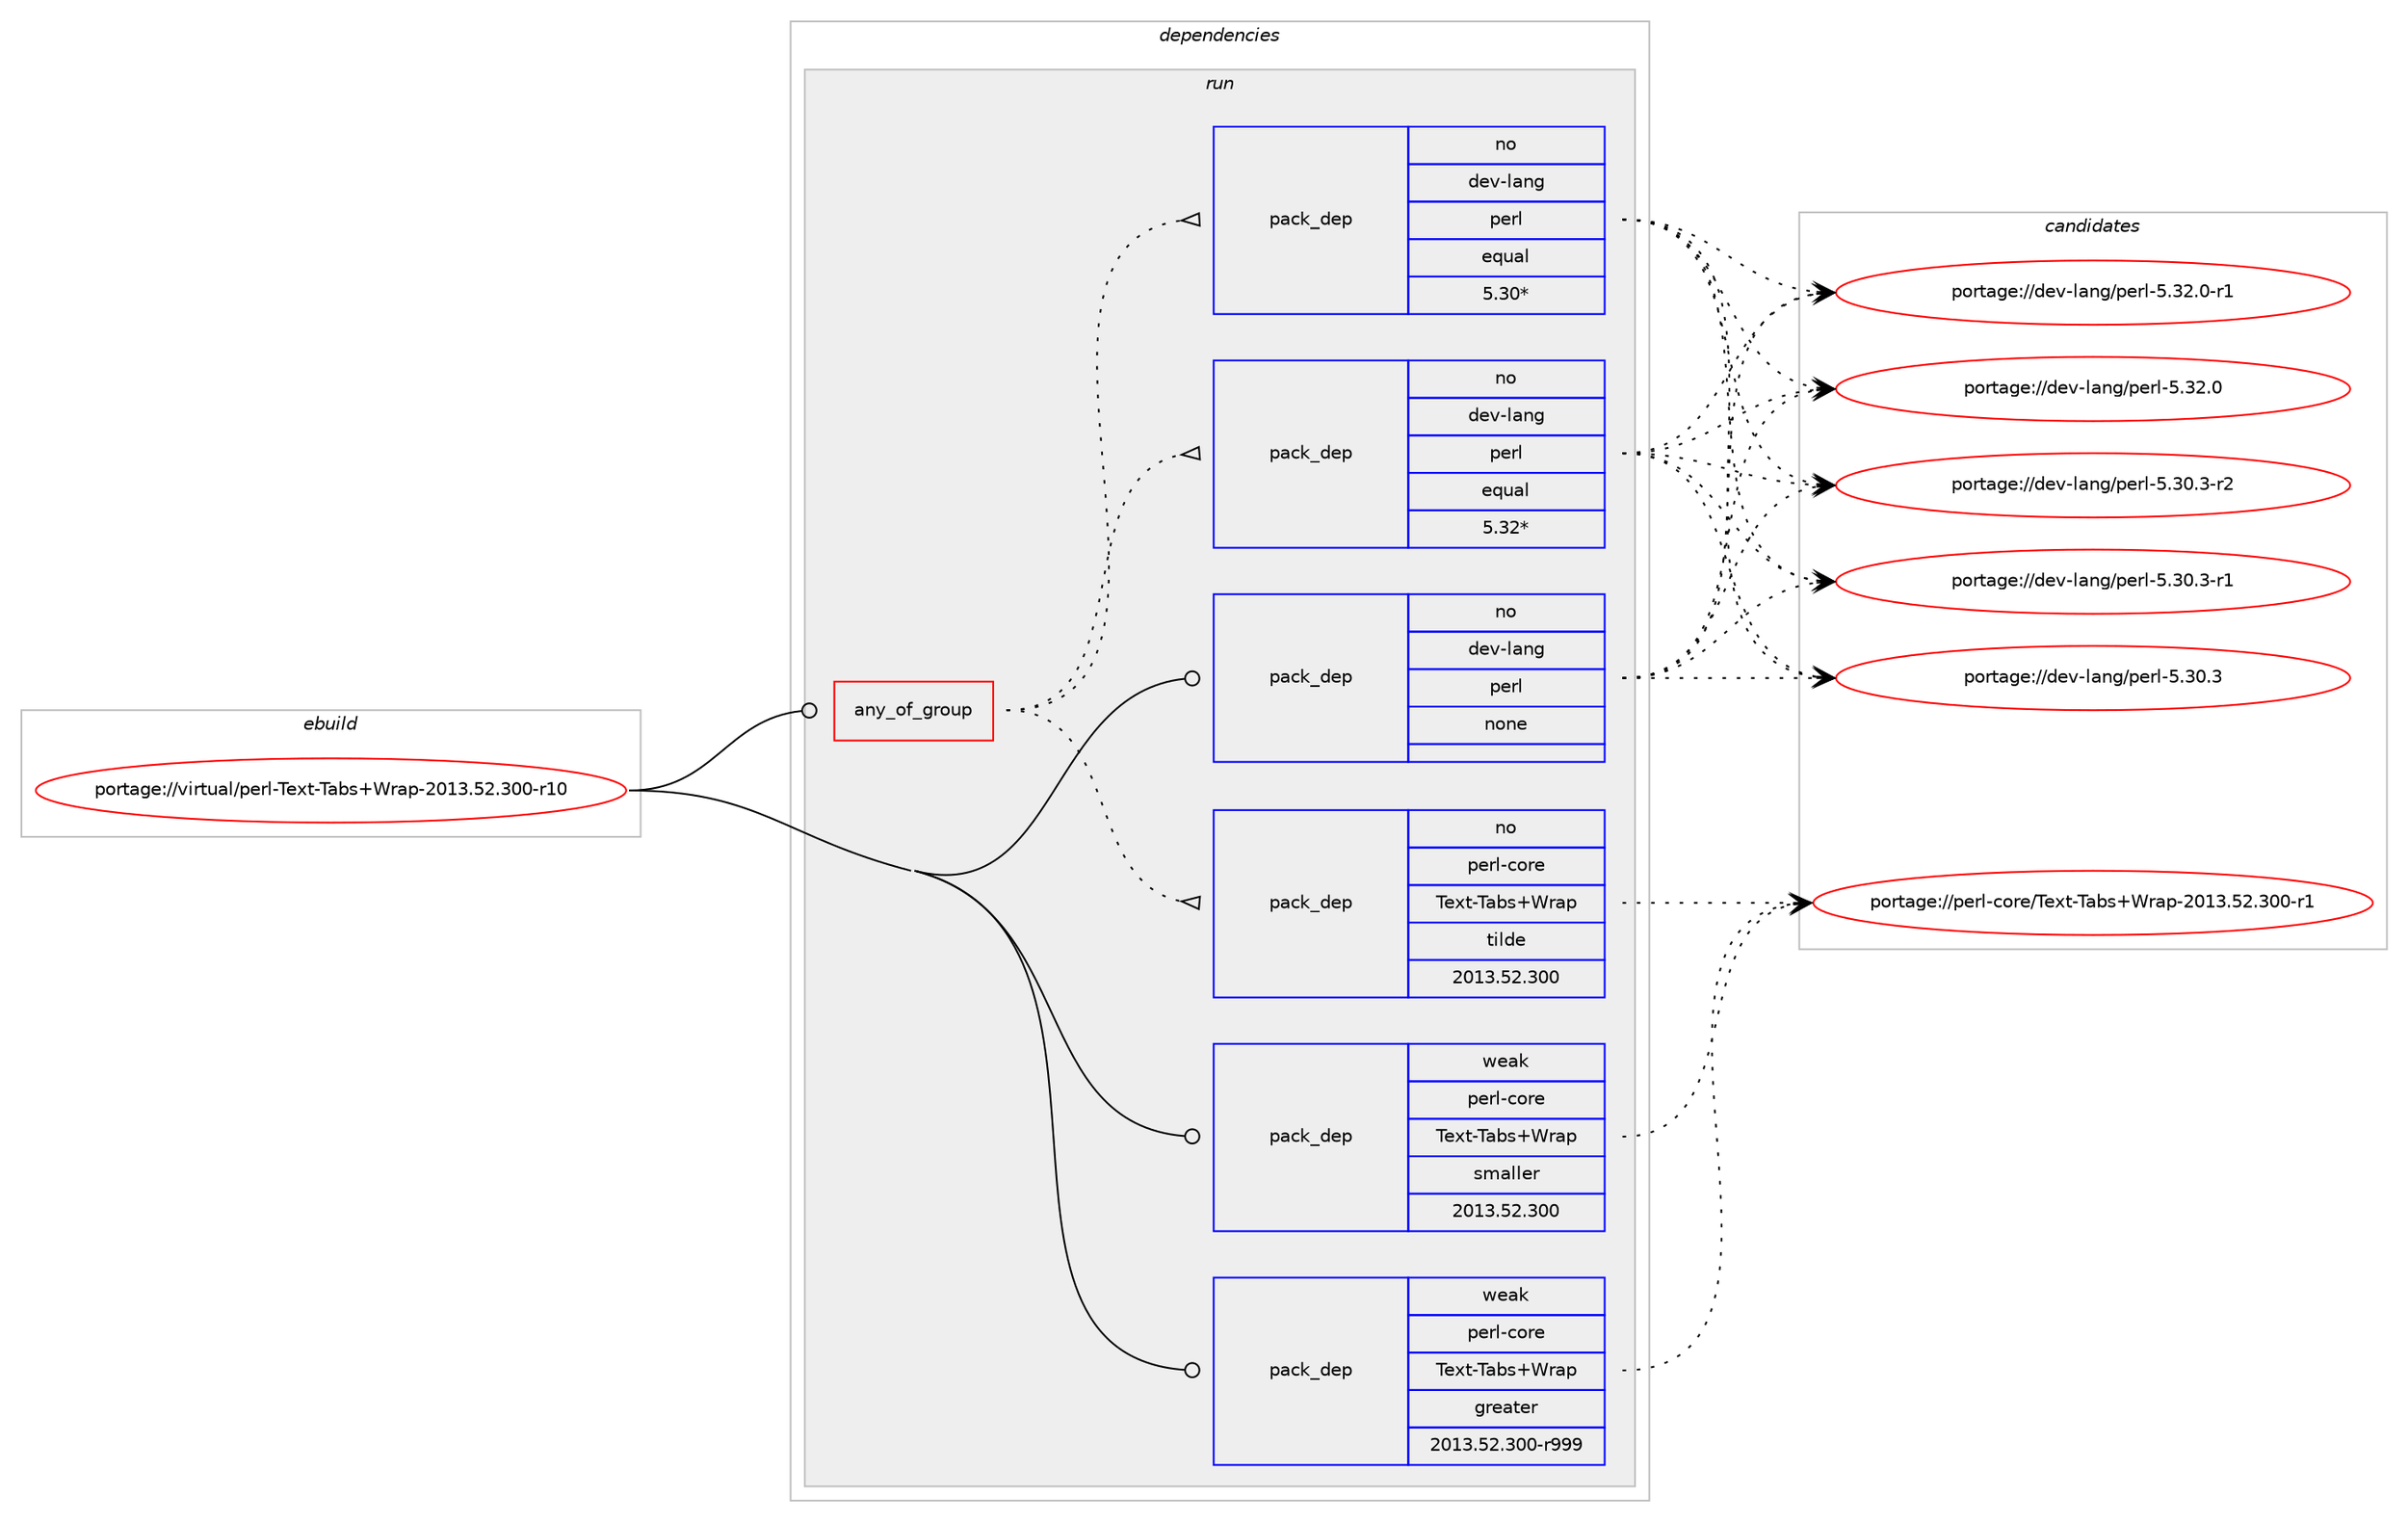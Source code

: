 digraph prolog {

# *************
# Graph options
# *************

newrank=true;
concentrate=true;
compound=true;
graph [rankdir=LR,fontname=Helvetica,fontsize=10,ranksep=1.5];#, ranksep=2.5, nodesep=0.2];
edge  [arrowhead=vee];
node  [fontname=Helvetica,fontsize=10];

# **********
# The ebuild
# **********

subgraph cluster_leftcol {
color=gray;
rank=same;
label=<<i>ebuild</i>>;
id [label="portage://virtual/perl-Text-Tabs+Wrap-2013.52.300-r10", color=red, width=4, href="../virtual/perl-Text-Tabs+Wrap-2013.52.300-r10.svg"];
}

# ****************
# The dependencies
# ****************

subgraph cluster_midcol {
color=gray;
label=<<i>dependencies</i>>;
subgraph cluster_compile {
fillcolor="#eeeeee";
style=filled;
label=<<i>compile</i>>;
}
subgraph cluster_compileandrun {
fillcolor="#eeeeee";
style=filled;
label=<<i>compile and run</i>>;
}
subgraph cluster_run {
fillcolor="#eeeeee";
style=filled;
label=<<i>run</i>>;
subgraph any41 {
dependency1411 [label=<<TABLE BORDER="0" CELLBORDER="1" CELLSPACING="0" CELLPADDING="4"><TR><TD CELLPADDING="10">any_of_group</TD></TR></TABLE>>, shape=none, color=red];subgraph pack1302 {
dependency1412 [label=<<TABLE BORDER="0" CELLBORDER="1" CELLSPACING="0" CELLPADDING="4" WIDTH="220"><TR><TD ROWSPAN="6" CELLPADDING="30">pack_dep</TD></TR><TR><TD WIDTH="110">no</TD></TR><TR><TD>dev-lang</TD></TR><TR><TD>perl</TD></TR><TR><TD>equal</TD></TR><TR><TD>5.32*</TD></TR></TABLE>>, shape=none, color=blue];
}
dependency1411:e -> dependency1412:w [weight=20,style="dotted",arrowhead="oinv"];
subgraph pack1303 {
dependency1413 [label=<<TABLE BORDER="0" CELLBORDER="1" CELLSPACING="0" CELLPADDING="4" WIDTH="220"><TR><TD ROWSPAN="6" CELLPADDING="30">pack_dep</TD></TR><TR><TD WIDTH="110">no</TD></TR><TR><TD>dev-lang</TD></TR><TR><TD>perl</TD></TR><TR><TD>equal</TD></TR><TR><TD>5.30*</TD></TR></TABLE>>, shape=none, color=blue];
}
dependency1411:e -> dependency1413:w [weight=20,style="dotted",arrowhead="oinv"];
subgraph pack1304 {
dependency1414 [label=<<TABLE BORDER="0" CELLBORDER="1" CELLSPACING="0" CELLPADDING="4" WIDTH="220"><TR><TD ROWSPAN="6" CELLPADDING="30">pack_dep</TD></TR><TR><TD WIDTH="110">no</TD></TR><TR><TD>perl-core</TD></TR><TR><TD>Text-Tabs+Wrap</TD></TR><TR><TD>tilde</TD></TR><TR><TD>2013.52.300</TD></TR></TABLE>>, shape=none, color=blue];
}
dependency1411:e -> dependency1414:w [weight=20,style="dotted",arrowhead="oinv"];
}
id:e -> dependency1411:w [weight=20,style="solid",arrowhead="odot"];
subgraph pack1305 {
dependency1415 [label=<<TABLE BORDER="0" CELLBORDER="1" CELLSPACING="0" CELLPADDING="4" WIDTH="220"><TR><TD ROWSPAN="6" CELLPADDING="30">pack_dep</TD></TR><TR><TD WIDTH="110">no</TD></TR><TR><TD>dev-lang</TD></TR><TR><TD>perl</TD></TR><TR><TD>none</TD></TR><TR><TD></TD></TR></TABLE>>, shape=none, color=blue];
}
id:e -> dependency1415:w [weight=20,style="solid",arrowhead="odot"];
subgraph pack1306 {
dependency1416 [label=<<TABLE BORDER="0" CELLBORDER="1" CELLSPACING="0" CELLPADDING="4" WIDTH="220"><TR><TD ROWSPAN="6" CELLPADDING="30">pack_dep</TD></TR><TR><TD WIDTH="110">weak</TD></TR><TR><TD>perl-core</TD></TR><TR><TD>Text-Tabs+Wrap</TD></TR><TR><TD>greater</TD></TR><TR><TD>2013.52.300-r999</TD></TR></TABLE>>, shape=none, color=blue];
}
id:e -> dependency1416:w [weight=20,style="solid",arrowhead="odot"];
subgraph pack1307 {
dependency1417 [label=<<TABLE BORDER="0" CELLBORDER="1" CELLSPACING="0" CELLPADDING="4" WIDTH="220"><TR><TD ROWSPAN="6" CELLPADDING="30">pack_dep</TD></TR><TR><TD WIDTH="110">weak</TD></TR><TR><TD>perl-core</TD></TR><TR><TD>Text-Tabs+Wrap</TD></TR><TR><TD>smaller</TD></TR><TR><TD>2013.52.300</TD></TR></TABLE>>, shape=none, color=blue];
}
id:e -> dependency1417:w [weight=20,style="solid",arrowhead="odot"];
}
}

# **************
# The candidates
# **************

subgraph cluster_choices {
rank=same;
color=gray;
label=<<i>candidates</i>>;

subgraph choice1302 {
color=black;
nodesep=1;
choice100101118451089711010347112101114108455346515046484511449 [label="portage://dev-lang/perl-5.32.0-r1", color=red, width=4,href="../dev-lang/perl-5.32.0-r1.svg"];
choice10010111845108971101034711210111410845534651504648 [label="portage://dev-lang/perl-5.32.0", color=red, width=4,href="../dev-lang/perl-5.32.0.svg"];
choice100101118451089711010347112101114108455346514846514511450 [label="portage://dev-lang/perl-5.30.3-r2", color=red, width=4,href="../dev-lang/perl-5.30.3-r2.svg"];
choice100101118451089711010347112101114108455346514846514511449 [label="portage://dev-lang/perl-5.30.3-r1", color=red, width=4,href="../dev-lang/perl-5.30.3-r1.svg"];
choice10010111845108971101034711210111410845534651484651 [label="portage://dev-lang/perl-5.30.3", color=red, width=4,href="../dev-lang/perl-5.30.3.svg"];
dependency1412:e -> choice100101118451089711010347112101114108455346515046484511449:w [style=dotted,weight="100"];
dependency1412:e -> choice10010111845108971101034711210111410845534651504648:w [style=dotted,weight="100"];
dependency1412:e -> choice100101118451089711010347112101114108455346514846514511450:w [style=dotted,weight="100"];
dependency1412:e -> choice100101118451089711010347112101114108455346514846514511449:w [style=dotted,weight="100"];
dependency1412:e -> choice10010111845108971101034711210111410845534651484651:w [style=dotted,weight="100"];
}
subgraph choice1303 {
color=black;
nodesep=1;
choice100101118451089711010347112101114108455346515046484511449 [label="portage://dev-lang/perl-5.32.0-r1", color=red, width=4,href="../dev-lang/perl-5.32.0-r1.svg"];
choice10010111845108971101034711210111410845534651504648 [label="portage://dev-lang/perl-5.32.0", color=red, width=4,href="../dev-lang/perl-5.32.0.svg"];
choice100101118451089711010347112101114108455346514846514511450 [label="portage://dev-lang/perl-5.30.3-r2", color=red, width=4,href="../dev-lang/perl-5.30.3-r2.svg"];
choice100101118451089711010347112101114108455346514846514511449 [label="portage://dev-lang/perl-5.30.3-r1", color=red, width=4,href="../dev-lang/perl-5.30.3-r1.svg"];
choice10010111845108971101034711210111410845534651484651 [label="portage://dev-lang/perl-5.30.3", color=red, width=4,href="../dev-lang/perl-5.30.3.svg"];
dependency1413:e -> choice100101118451089711010347112101114108455346515046484511449:w [style=dotted,weight="100"];
dependency1413:e -> choice10010111845108971101034711210111410845534651504648:w [style=dotted,weight="100"];
dependency1413:e -> choice100101118451089711010347112101114108455346514846514511450:w [style=dotted,weight="100"];
dependency1413:e -> choice100101118451089711010347112101114108455346514846514511449:w [style=dotted,weight="100"];
dependency1413:e -> choice10010111845108971101034711210111410845534651484651:w [style=dotted,weight="100"];
}
subgraph choice1304 {
color=black;
nodesep=1;
choice11210111410845991111141014784101120116458497981154387114971124550484951465350465148484511449 [label="portage://perl-core/Text-Tabs+Wrap-2013.52.300-r1", color=red, width=4,href="../perl-core/Text-Tabs+Wrap-2013.52.300-r1.svg"];
dependency1414:e -> choice11210111410845991111141014784101120116458497981154387114971124550484951465350465148484511449:w [style=dotted,weight="100"];
}
subgraph choice1305 {
color=black;
nodesep=1;
choice100101118451089711010347112101114108455346515046484511449 [label="portage://dev-lang/perl-5.32.0-r1", color=red, width=4,href="../dev-lang/perl-5.32.0-r1.svg"];
choice10010111845108971101034711210111410845534651504648 [label="portage://dev-lang/perl-5.32.0", color=red, width=4,href="../dev-lang/perl-5.32.0.svg"];
choice100101118451089711010347112101114108455346514846514511450 [label="portage://dev-lang/perl-5.30.3-r2", color=red, width=4,href="../dev-lang/perl-5.30.3-r2.svg"];
choice100101118451089711010347112101114108455346514846514511449 [label="portage://dev-lang/perl-5.30.3-r1", color=red, width=4,href="../dev-lang/perl-5.30.3-r1.svg"];
choice10010111845108971101034711210111410845534651484651 [label="portage://dev-lang/perl-5.30.3", color=red, width=4,href="../dev-lang/perl-5.30.3.svg"];
dependency1415:e -> choice100101118451089711010347112101114108455346515046484511449:w [style=dotted,weight="100"];
dependency1415:e -> choice10010111845108971101034711210111410845534651504648:w [style=dotted,weight="100"];
dependency1415:e -> choice100101118451089711010347112101114108455346514846514511450:w [style=dotted,weight="100"];
dependency1415:e -> choice100101118451089711010347112101114108455346514846514511449:w [style=dotted,weight="100"];
dependency1415:e -> choice10010111845108971101034711210111410845534651484651:w [style=dotted,weight="100"];
}
subgraph choice1306 {
color=black;
nodesep=1;
choice11210111410845991111141014784101120116458497981154387114971124550484951465350465148484511449 [label="portage://perl-core/Text-Tabs+Wrap-2013.52.300-r1", color=red, width=4,href="../perl-core/Text-Tabs+Wrap-2013.52.300-r1.svg"];
dependency1416:e -> choice11210111410845991111141014784101120116458497981154387114971124550484951465350465148484511449:w [style=dotted,weight="100"];
}
subgraph choice1307 {
color=black;
nodesep=1;
choice11210111410845991111141014784101120116458497981154387114971124550484951465350465148484511449 [label="portage://perl-core/Text-Tabs+Wrap-2013.52.300-r1", color=red, width=4,href="../perl-core/Text-Tabs+Wrap-2013.52.300-r1.svg"];
dependency1417:e -> choice11210111410845991111141014784101120116458497981154387114971124550484951465350465148484511449:w [style=dotted,weight="100"];
}
}

}
